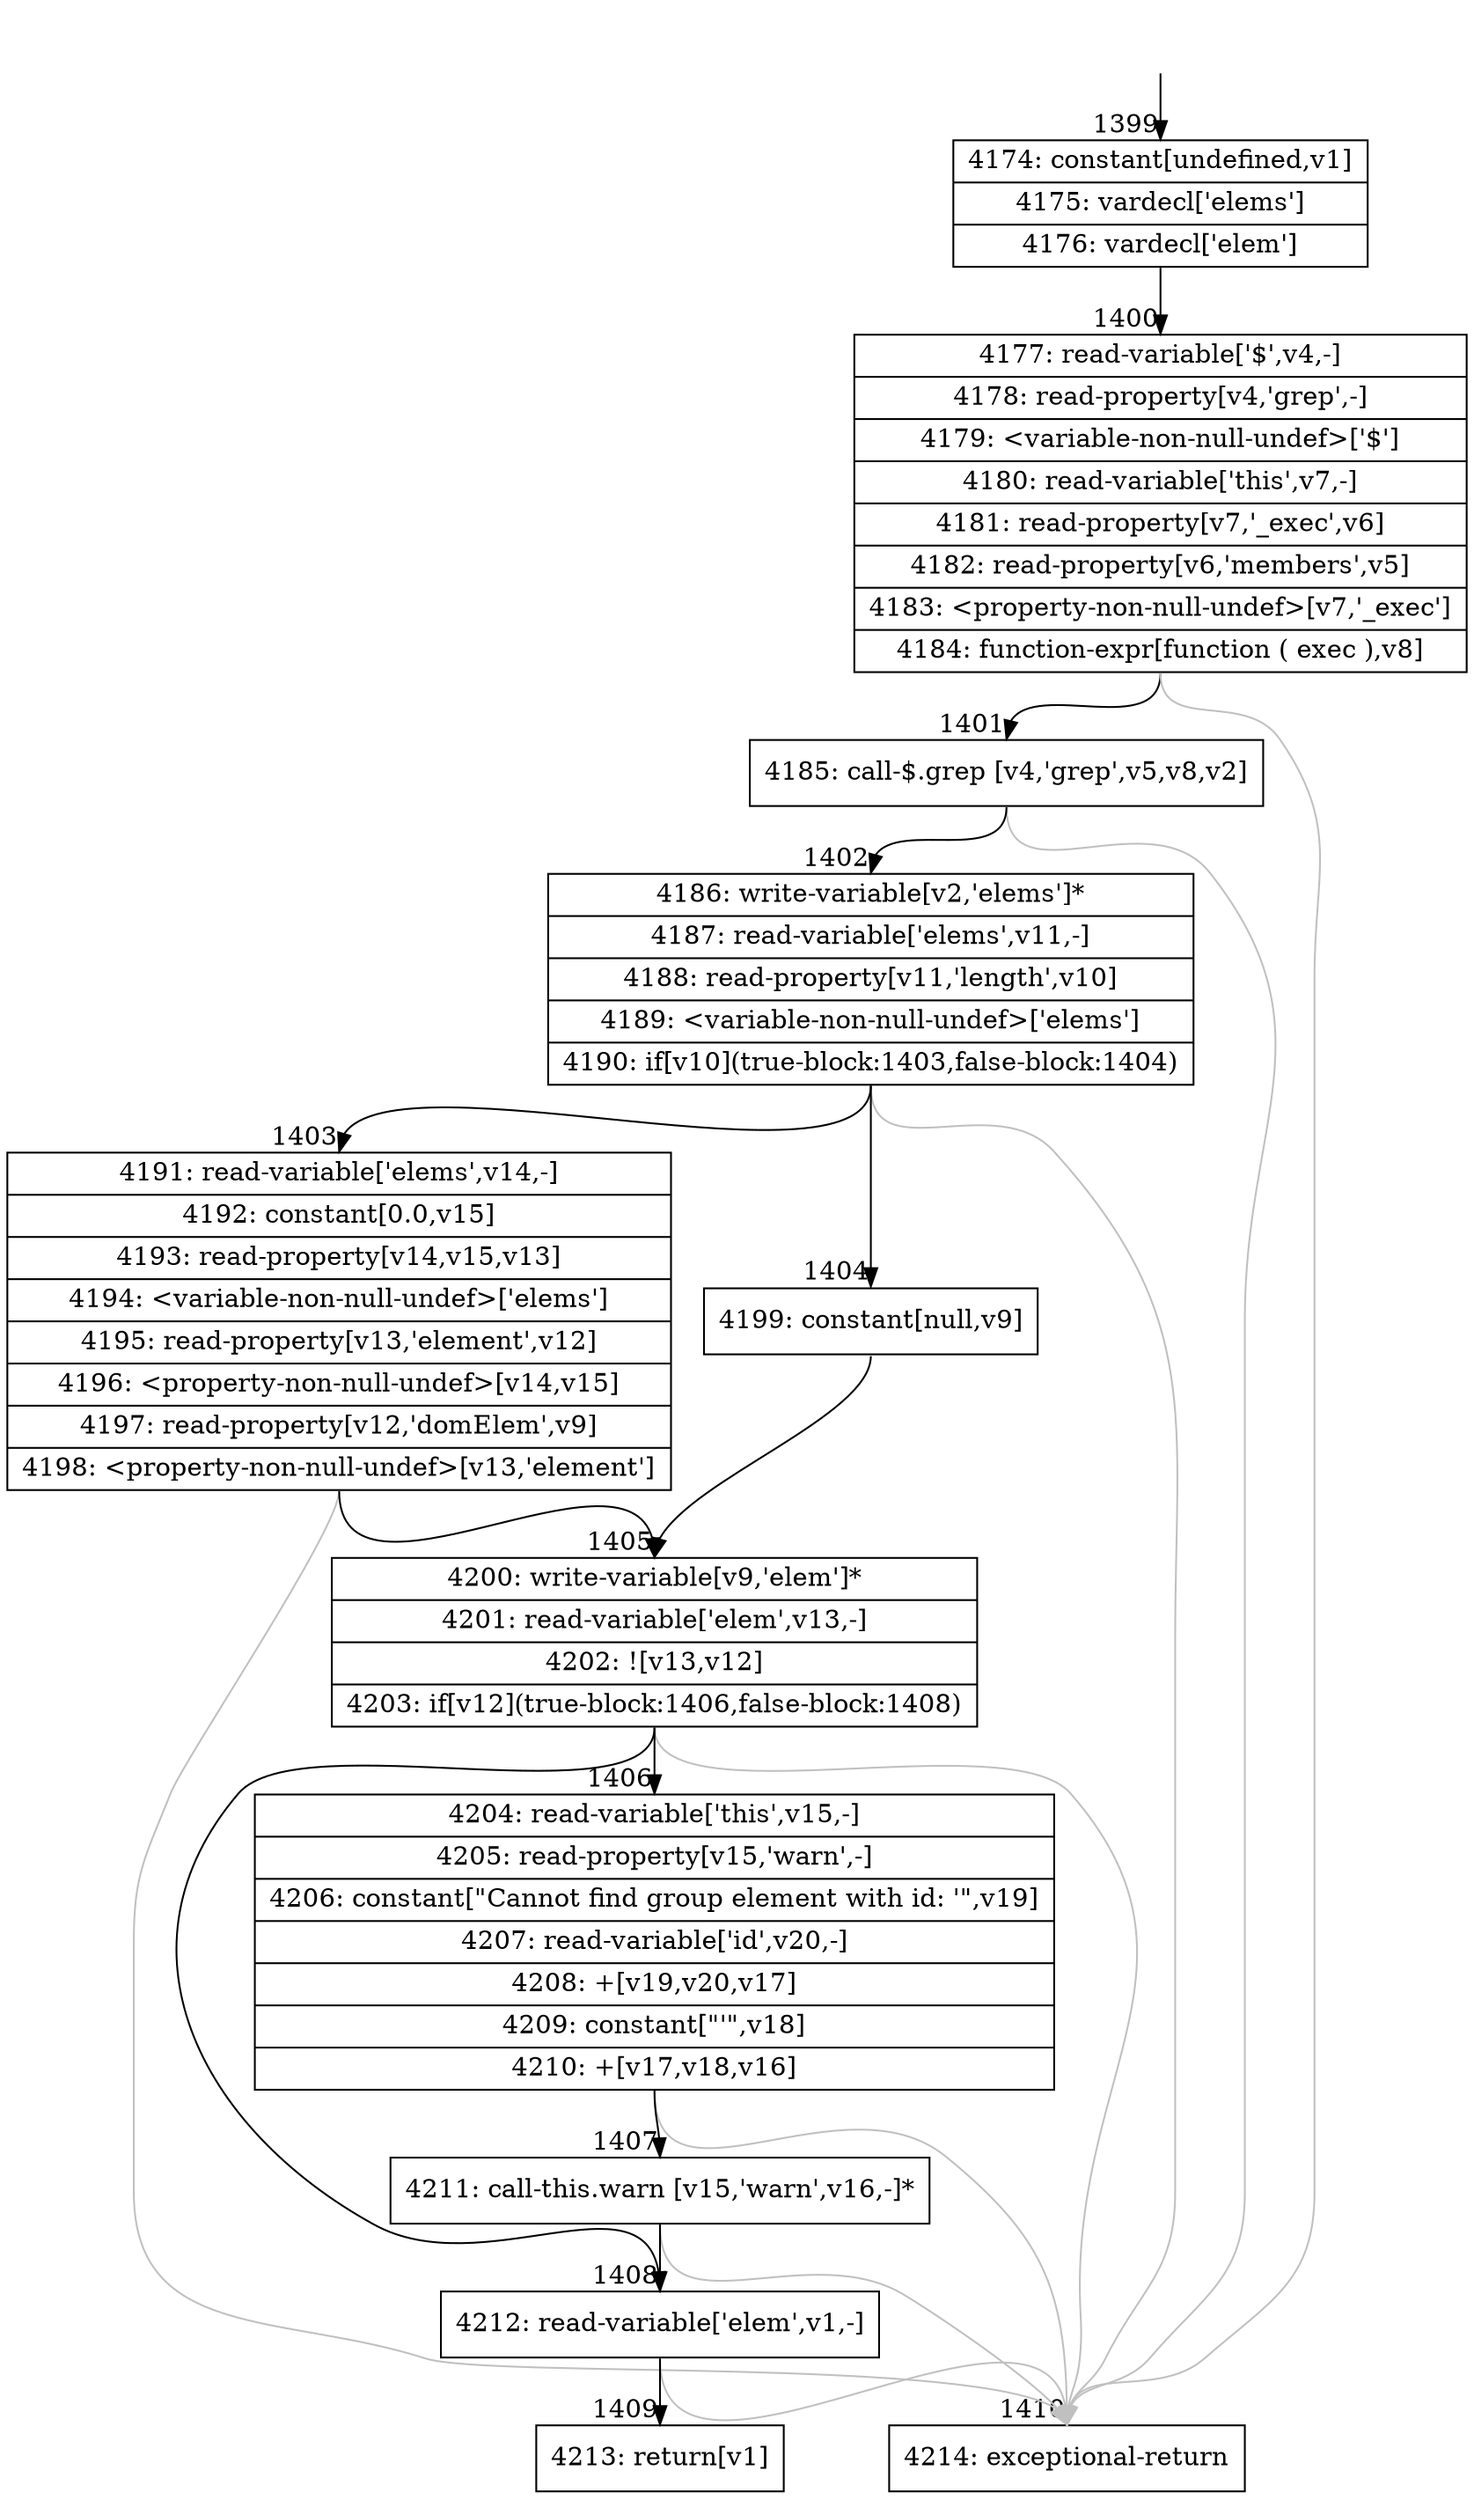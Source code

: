 digraph {
rankdir="TD"
BB_entry113[shape=none,label=""];
BB_entry113 -> BB1399 [tailport=s, headport=n, headlabel="    1399"]
BB1399 [shape=record label="{4174: constant[undefined,v1]|4175: vardecl['elems']|4176: vardecl['elem']}" ] 
BB1399 -> BB1400 [tailport=s, headport=n, headlabel="      1400"]
BB1400 [shape=record label="{4177: read-variable['$',v4,-]|4178: read-property[v4,'grep',-]|4179: \<variable-non-null-undef\>['$']|4180: read-variable['this',v7,-]|4181: read-property[v7,'_exec',v6]|4182: read-property[v6,'members',v5]|4183: \<property-non-null-undef\>[v7,'_exec']|4184: function-expr[function ( exec ),v8]}" ] 
BB1400 -> BB1401 [tailport=s, headport=n, headlabel="      1401"]
BB1400 -> BB1410 [tailport=s, headport=n, color=gray, headlabel="      1410"]
BB1401 [shape=record label="{4185: call-$.grep [v4,'grep',v5,v8,v2]}" ] 
BB1401 -> BB1402 [tailport=s, headport=n, headlabel="      1402"]
BB1401 -> BB1410 [tailport=s, headport=n, color=gray]
BB1402 [shape=record label="{4186: write-variable[v2,'elems']*|4187: read-variable['elems',v11,-]|4188: read-property[v11,'length',v10]|4189: \<variable-non-null-undef\>['elems']|4190: if[v10](true-block:1403,false-block:1404)}" ] 
BB1402 -> BB1403 [tailport=s, headport=n, headlabel="      1403"]
BB1402 -> BB1404 [tailport=s, headport=n, headlabel="      1404"]
BB1402 -> BB1410 [tailport=s, headport=n, color=gray]
BB1403 [shape=record label="{4191: read-variable['elems',v14,-]|4192: constant[0.0,v15]|4193: read-property[v14,v15,v13]|4194: \<variable-non-null-undef\>['elems']|4195: read-property[v13,'element',v12]|4196: \<property-non-null-undef\>[v14,v15]|4197: read-property[v12,'domElem',v9]|4198: \<property-non-null-undef\>[v13,'element']}" ] 
BB1403 -> BB1405 [tailport=s, headport=n, headlabel="      1405"]
BB1403 -> BB1410 [tailport=s, headport=n, color=gray]
BB1404 [shape=record label="{4199: constant[null,v9]}" ] 
BB1404 -> BB1405 [tailport=s, headport=n]
BB1405 [shape=record label="{4200: write-variable[v9,'elem']*|4201: read-variable['elem',v13,-]|4202: ![v13,v12]|4203: if[v12](true-block:1406,false-block:1408)}" ] 
BB1405 -> BB1406 [tailport=s, headport=n, headlabel="      1406"]
BB1405 -> BB1408 [tailport=s, headport=n, headlabel="      1408"]
BB1405 -> BB1410 [tailport=s, headport=n, color=gray]
BB1406 [shape=record label="{4204: read-variable['this',v15,-]|4205: read-property[v15,'warn',-]|4206: constant[\"Cannot find group element with id: '\",v19]|4207: read-variable['id',v20,-]|4208: +[v19,v20,v17]|4209: constant[\"'\",v18]|4210: +[v17,v18,v16]}" ] 
BB1406 -> BB1407 [tailport=s, headport=n, headlabel="      1407"]
BB1406 -> BB1410 [tailport=s, headport=n, color=gray]
BB1407 [shape=record label="{4211: call-this.warn [v15,'warn',v16,-]*}" ] 
BB1407 -> BB1408 [tailport=s, headport=n]
BB1407 -> BB1410 [tailport=s, headport=n, color=gray]
BB1408 [shape=record label="{4212: read-variable['elem',v1,-]}" ] 
BB1408 -> BB1409 [tailport=s, headport=n, headlabel="      1409"]
BB1408 -> BB1410 [tailport=s, headport=n, color=gray]
BB1409 [shape=record label="{4213: return[v1]}" ] 
BB1410 [shape=record label="{4214: exceptional-return}" ] 
//#$~ 1194
}
